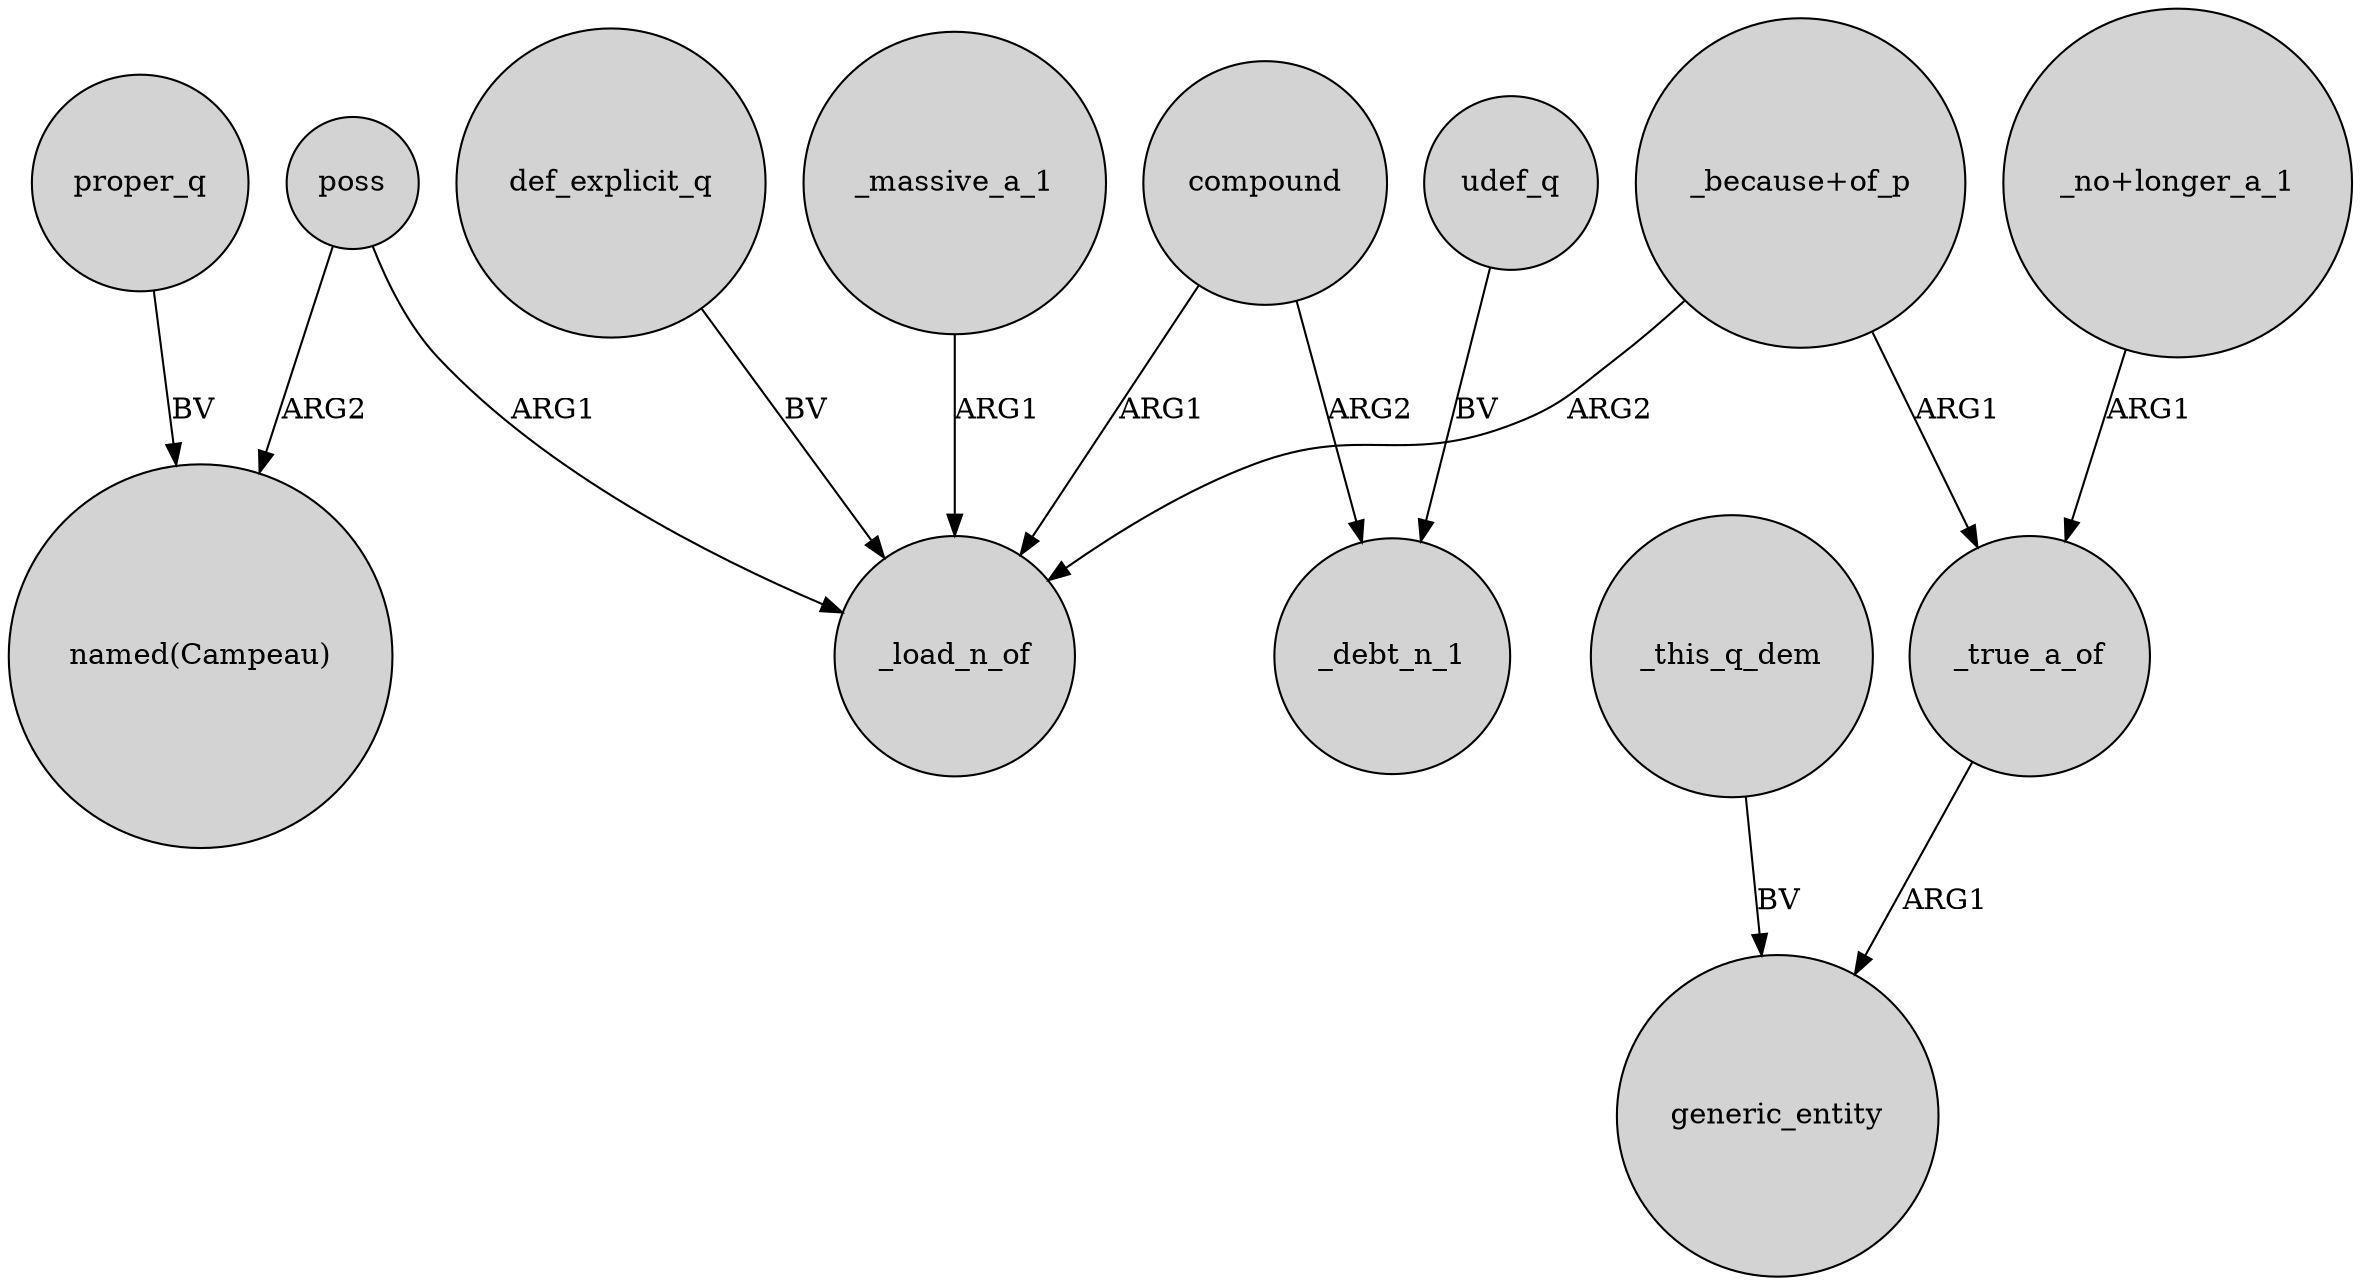 digraph {
	node [shape=circle style=filled]
	_massive_a_1 -> _load_n_of [label=ARG1]
	_this_q_dem -> generic_entity [label=BV]
	proper_q -> "named(Campeau)" [label=BV]
	poss -> _load_n_of [label=ARG1]
	poss -> "named(Campeau)" [label=ARG2]
	def_explicit_q -> _load_n_of [label=BV]
	udef_q -> _debt_n_1 [label=BV]
	"_because+of_p" -> _load_n_of [label=ARG2]
	_true_a_of -> generic_entity [label=ARG1]
	compound -> _load_n_of [label=ARG1]
	compound -> _debt_n_1 [label=ARG2]
	"_because+of_p" -> _true_a_of [label=ARG1]
	"_no+longer_a_1" -> _true_a_of [label=ARG1]
}
